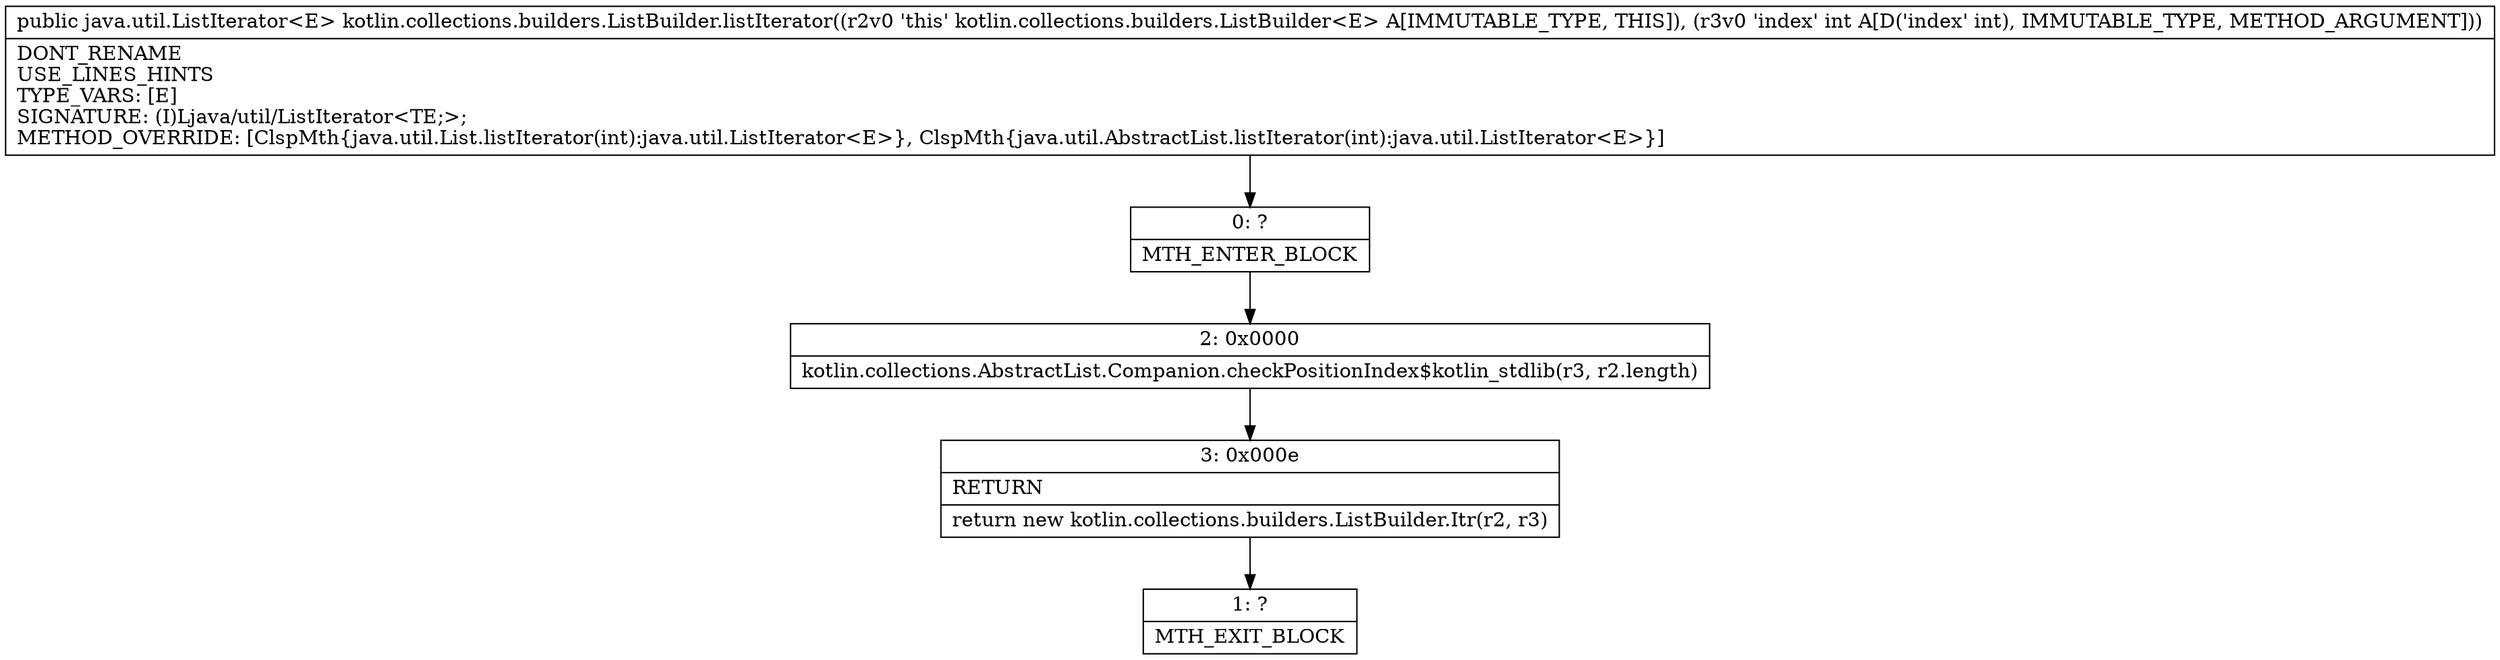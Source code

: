 digraph "CFG forkotlin.collections.builders.ListBuilder.listIterator(I)Ljava\/util\/ListIterator;" {
Node_0 [shape=record,label="{0\:\ ?|MTH_ENTER_BLOCK\l}"];
Node_2 [shape=record,label="{2\:\ 0x0000|kotlin.collections.AbstractList.Companion.checkPositionIndex$kotlin_stdlib(r3, r2.length)\l}"];
Node_3 [shape=record,label="{3\:\ 0x000e|RETURN\l|return new kotlin.collections.builders.ListBuilder.Itr(r2, r3)\l}"];
Node_1 [shape=record,label="{1\:\ ?|MTH_EXIT_BLOCK\l}"];
MethodNode[shape=record,label="{public java.util.ListIterator\<E\> kotlin.collections.builders.ListBuilder.listIterator((r2v0 'this' kotlin.collections.builders.ListBuilder\<E\> A[IMMUTABLE_TYPE, THIS]), (r3v0 'index' int A[D('index' int), IMMUTABLE_TYPE, METHOD_ARGUMENT]))  | DONT_RENAME\lUSE_LINES_HINTS\lTYPE_VARS: [E]\lSIGNATURE: (I)Ljava\/util\/ListIterator\<TE;\>;\lMETHOD_OVERRIDE: [ClspMth\{java.util.List.listIterator(int):java.util.ListIterator\<E\>\}, ClspMth\{java.util.AbstractList.listIterator(int):java.util.ListIterator\<E\>\}]\l}"];
MethodNode -> Node_0;Node_0 -> Node_2;
Node_2 -> Node_3;
Node_3 -> Node_1;
}

